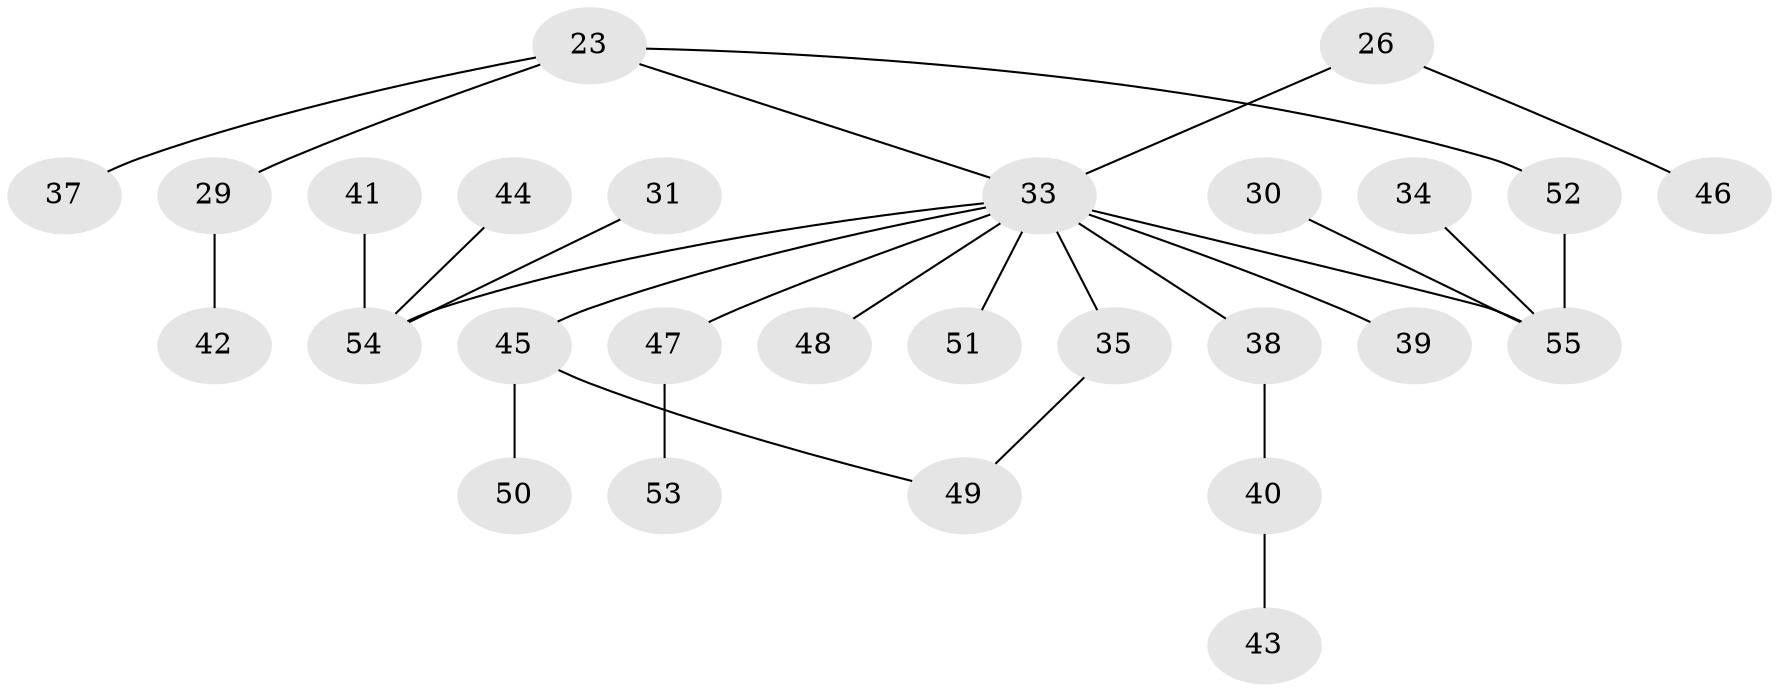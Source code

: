 // original degree distribution, {6: 0.01818181818181818, 3: 0.3090909090909091, 5: 0.03636363636363636, 2: 0.2545454545454545, 4: 0.03636363636363636, 1: 0.34545454545454546}
// Generated by graph-tools (version 1.1) at 2025/42/03/09/25 04:42:40]
// undirected, 27 vertices, 28 edges
graph export_dot {
graph [start="1"]
  node [color=gray90,style=filled];
  23;
  26 [super="+14"];
  29;
  30;
  31;
  33 [super="+7+10+19+22+32"];
  34;
  35;
  37;
  38;
  39;
  40;
  41;
  42;
  43;
  44;
  45 [super="+12"];
  46;
  47;
  48;
  49;
  50;
  51;
  52 [super="+18"];
  53;
  54 [super="+25+20+36"];
  55 [super="+24+28"];
  23 -- 29;
  23 -- 37;
  23 -- 33;
  23 -- 52;
  26 -- 33;
  26 -- 46;
  29 -- 42;
  30 -- 55;
  31 -- 54;
  33 -- 51;
  33 -- 35 [weight=2];
  33 -- 55 [weight=3];
  33 -- 45;
  33 -- 38;
  33 -- 39;
  33 -- 47;
  33 -- 48;
  33 -- 54 [weight=3];
  34 -- 55;
  35 -- 49;
  38 -- 40;
  40 -- 43;
  41 -- 54;
  44 -- 54;
  45 -- 49;
  45 -- 50;
  47 -- 53;
  52 -- 55;
}
